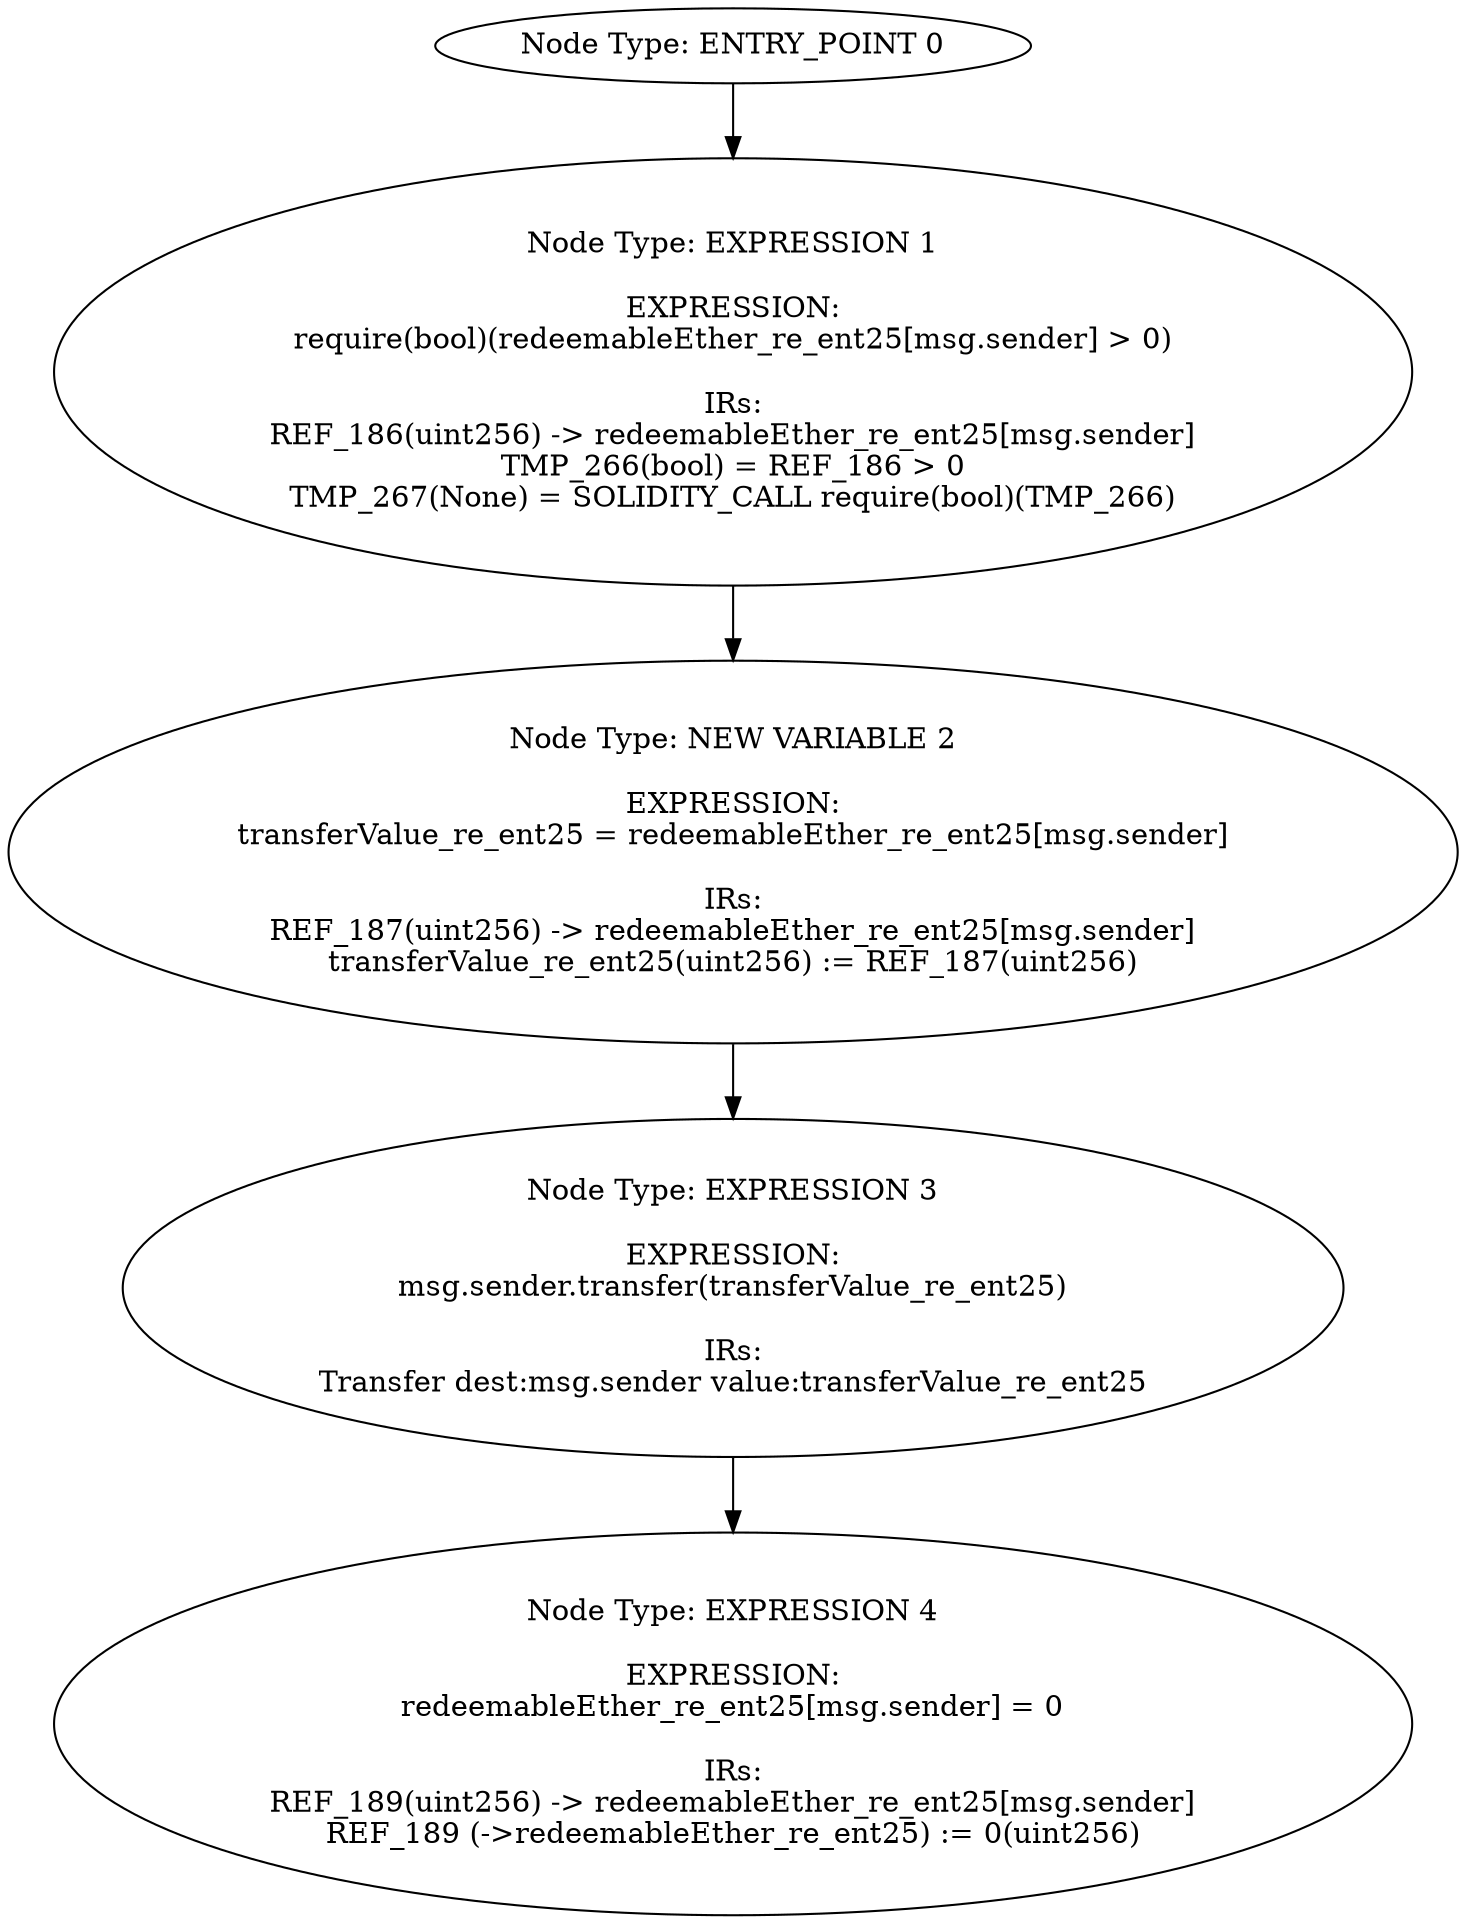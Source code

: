 digraph{
0[label="Node Type: ENTRY_POINT 0
"];
0->1;
1[label="Node Type: EXPRESSION 1

EXPRESSION:
require(bool)(redeemableEther_re_ent25[msg.sender] > 0)

IRs:
REF_186(uint256) -> redeemableEther_re_ent25[msg.sender]
TMP_266(bool) = REF_186 > 0
TMP_267(None) = SOLIDITY_CALL require(bool)(TMP_266)"];
1->2;
2[label="Node Type: NEW VARIABLE 2

EXPRESSION:
transferValue_re_ent25 = redeemableEther_re_ent25[msg.sender]

IRs:
REF_187(uint256) -> redeemableEther_re_ent25[msg.sender]
transferValue_re_ent25(uint256) := REF_187(uint256)"];
2->3;
3[label="Node Type: EXPRESSION 3

EXPRESSION:
msg.sender.transfer(transferValue_re_ent25)

IRs:
Transfer dest:msg.sender value:transferValue_re_ent25"];
3->4;
4[label="Node Type: EXPRESSION 4

EXPRESSION:
redeemableEther_re_ent25[msg.sender] = 0

IRs:
REF_189(uint256) -> redeemableEther_re_ent25[msg.sender]
REF_189 (->redeemableEther_re_ent25) := 0(uint256)"];
}
